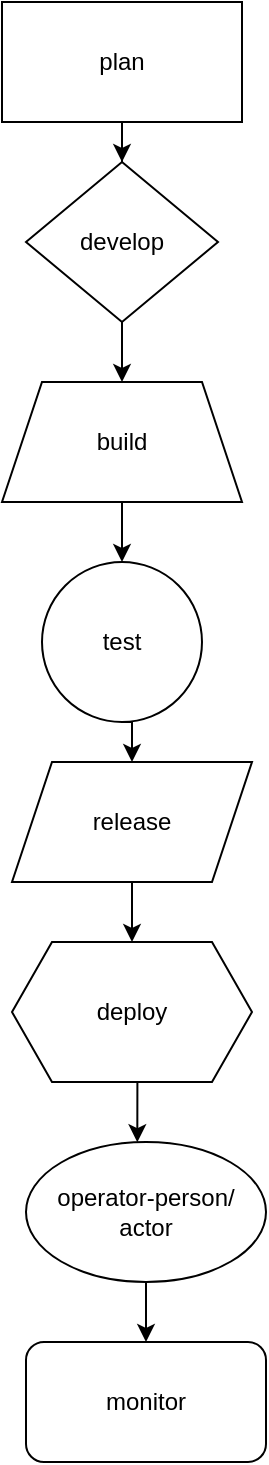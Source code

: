 <mxfile version="28.2.3">
  <diagram name="Page-1" id="Nun1znY9EgRlvbrDJNu2">
    <mxGraphModel dx="786" dy="1576" grid="1" gridSize="10" guides="1" tooltips="1" connect="1" arrows="1" fold="1" page="1" pageScale="1" pageWidth="827" pageHeight="1169" math="0" shadow="0">
      <root>
        <mxCell id="0" />
        <mxCell id="1" parent="0" />
        <mxCell id="n3tXjVttbE0JahER_YOZ-18" style="edgeStyle=orthogonalEdgeStyle;rounded=0;orthogonalLoop=1;jettySize=auto;html=1;exitX=0.5;exitY=1;exitDx=0;exitDy=0;" edge="1" parent="1" source="n3tXjVttbE0JahER_YOZ-2" target="n3tXjVttbE0JahER_YOZ-4">
          <mxGeometry relative="1" as="geometry" />
        </mxCell>
        <mxCell id="n3tXjVttbE0JahER_YOZ-2" value="plan" style="rounded=0;whiteSpace=wrap;html=1;" vertex="1" parent="1">
          <mxGeometry x="294" y="-50" width="120" height="60" as="geometry" />
        </mxCell>
        <mxCell id="n3tXjVttbE0JahER_YOZ-20" style="edgeStyle=orthogonalEdgeStyle;rounded=0;orthogonalLoop=1;jettySize=auto;html=1;exitX=0.5;exitY=1;exitDx=0;exitDy=0;entryX=0.5;entryY=0;entryDx=0;entryDy=0;" edge="1" parent="1" source="n3tXjVttbE0JahER_YOZ-4" target="n3tXjVttbE0JahER_YOZ-5">
          <mxGeometry relative="1" as="geometry" />
        </mxCell>
        <mxCell id="n3tXjVttbE0JahER_YOZ-4" value="develop" style="rhombus;whiteSpace=wrap;html=1;" vertex="1" parent="1">
          <mxGeometry x="306" y="30" width="96" height="80" as="geometry" />
        </mxCell>
        <mxCell id="n3tXjVttbE0JahER_YOZ-19" style="edgeStyle=orthogonalEdgeStyle;rounded=0;orthogonalLoop=1;jettySize=auto;html=1;exitX=0.5;exitY=1;exitDx=0;exitDy=0;" edge="1" parent="1" source="n3tXjVttbE0JahER_YOZ-5" target="n3tXjVttbE0JahER_YOZ-7">
          <mxGeometry relative="1" as="geometry" />
        </mxCell>
        <mxCell id="n3tXjVttbE0JahER_YOZ-5" value="build" style="shape=trapezoid;perimeter=trapezoidPerimeter;whiteSpace=wrap;html=1;fixedSize=1;" vertex="1" parent="1">
          <mxGeometry x="294" y="140" width="120" height="60" as="geometry" />
        </mxCell>
        <mxCell id="n3tXjVttbE0JahER_YOZ-21" style="edgeStyle=orthogonalEdgeStyle;rounded=0;orthogonalLoop=1;jettySize=auto;html=1;exitX=0.5;exitY=1;exitDx=0;exitDy=0;entryX=0.5;entryY=0;entryDx=0;entryDy=0;" edge="1" parent="1" source="n3tXjVttbE0JahER_YOZ-7" target="n3tXjVttbE0JahER_YOZ-9">
          <mxGeometry relative="1" as="geometry" />
        </mxCell>
        <mxCell id="n3tXjVttbE0JahER_YOZ-7" value="test" style="ellipse;whiteSpace=wrap;html=1;aspect=fixed;" vertex="1" parent="1">
          <mxGeometry x="314" y="230" width="80" height="80" as="geometry" />
        </mxCell>
        <mxCell id="n3tXjVttbE0JahER_YOZ-22" style="edgeStyle=orthogonalEdgeStyle;rounded=0;orthogonalLoop=1;jettySize=auto;html=1;exitX=0.5;exitY=1;exitDx=0;exitDy=0;entryX=0.5;entryY=0;entryDx=0;entryDy=0;" edge="1" parent="1" source="n3tXjVttbE0JahER_YOZ-9" target="n3tXjVttbE0JahER_YOZ-11">
          <mxGeometry relative="1" as="geometry" />
        </mxCell>
        <mxCell id="n3tXjVttbE0JahER_YOZ-9" value="release" style="shape=parallelogram;perimeter=parallelogramPerimeter;whiteSpace=wrap;html=1;fixedSize=1;" vertex="1" parent="1">
          <mxGeometry x="299" y="330" width="120" height="60" as="geometry" />
        </mxCell>
        <mxCell id="n3tXjVttbE0JahER_YOZ-11" value="deploy" style="shape=hexagon;perimeter=hexagonPerimeter2;whiteSpace=wrap;html=1;fixedSize=1;" vertex="1" parent="1">
          <mxGeometry x="299" y="420" width="120" height="70" as="geometry" />
        </mxCell>
        <mxCell id="n3tXjVttbE0JahER_YOZ-17" value="monitor" style="rounded=1;whiteSpace=wrap;html=1;" vertex="1" parent="1">
          <mxGeometry x="306" y="620" width="120" height="60" as="geometry" />
        </mxCell>
        <mxCell id="n3tXjVttbE0JahER_YOZ-23" style="edgeStyle=orthogonalEdgeStyle;rounded=0;orthogonalLoop=1;jettySize=auto;html=1;exitX=0.5;exitY=1;exitDx=0;exitDy=0;entryX=0.393;entryY=0.004;entryDx=0;entryDy=0;entryPerimeter=0;" edge="1" parent="1" source="n3tXjVttbE0JahER_YOZ-11">
          <mxGeometry relative="1" as="geometry">
            <mxPoint x="361.658" y="520.12" as="targetPoint" />
          </mxGeometry>
        </mxCell>
        <mxCell id="n3tXjVttbE0JahER_YOZ-25" value="" style="edgeStyle=orthogonalEdgeStyle;rounded=0;orthogonalLoop=1;jettySize=auto;html=1;" edge="1" parent="1" source="n3tXjVttbE0JahER_YOZ-24" target="n3tXjVttbE0JahER_YOZ-17">
          <mxGeometry relative="1" as="geometry" />
        </mxCell>
        <mxCell id="n3tXjVttbE0JahER_YOZ-24" value="operator-person/&lt;div&gt;actor&lt;/div&gt;" style="ellipse;whiteSpace=wrap;html=1;" vertex="1" parent="1">
          <mxGeometry x="306" y="520" width="120" height="70" as="geometry" />
        </mxCell>
      </root>
    </mxGraphModel>
  </diagram>
</mxfile>
